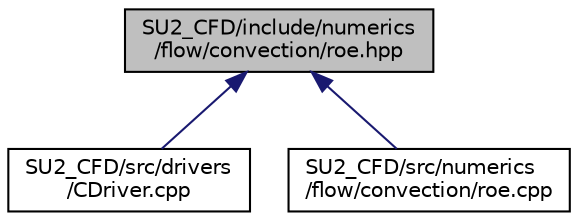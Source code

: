 digraph "SU2_CFD/include/numerics/flow/convection/roe.hpp"
{
 // LATEX_PDF_SIZE
  edge [fontname="Helvetica",fontsize="10",labelfontname="Helvetica",labelfontsize="10"];
  node [fontname="Helvetica",fontsize="10",shape=record];
  Node1 [label="SU2_CFD/include/numerics\l/flow/convection/roe.hpp",height=0.2,width=0.4,color="black", fillcolor="grey75", style="filled", fontcolor="black",tooltip="Declarations of numerics classes for Roe-type schemes, implemented in roe.cpp."];
  Node1 -> Node2 [dir="back",color="midnightblue",fontsize="10",style="solid",fontname="Helvetica"];
  Node2 [label="SU2_CFD/src/drivers\l/CDriver.cpp",height=0.2,width=0.4,color="black", fillcolor="white", style="filled",URL="$CDriver_8cpp.html",tooltip="The main subroutines for driving single or multi-zone problems."];
  Node1 -> Node3 [dir="back",color="midnightblue",fontsize="10",style="solid",fontname="Helvetica"];
  Node3 [label="SU2_CFD/src/numerics\l/flow/convection/roe.cpp",height=0.2,width=0.4,color="black", fillcolor="white", style="filled",URL="$flow_2convection_2roe_8cpp.html",tooltip="Implementations of Roe-type schemes."];
}
